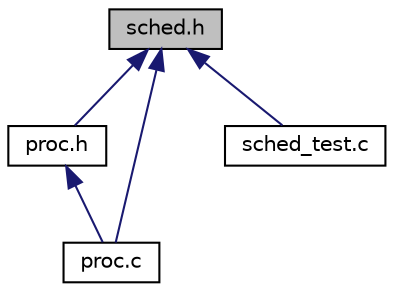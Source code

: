 digraph "sched.h"
{
 // LATEX_PDF_SIZE
  edge [fontname="Helvetica",fontsize="10",labelfontname="Helvetica",labelfontsize="10"];
  node [fontname="Helvetica",fontsize="10",shape=record];
  Node1 [label="sched.h",height=0.2,width=0.4,color="black", fillcolor="grey75", style="filled", fontcolor="black",tooltip="Definitions for new scheduling policies."];
  Node1 -> Node2 [dir="back",color="midnightblue",fontsize="10",style="solid",fontname="Helvetica"];
  Node2 [label="proc.h",height=0.2,width=0.4,color="black", fillcolor="white", style="filled",URL="$proc_8h.html",tooltip="Definitions for cpu and process structs."];
  Node2 -> Node3 [dir="back",color="midnightblue",fontsize="10",style="solid",fontname="Helvetica"];
  Node3 [label="proc.c",height=0.2,width=0.4,color="black", fillcolor="white", style="filled",URL="$proc_8c.html",tooltip="Main system calls defined here."];
  Node1 -> Node3 [dir="back",color="midnightblue",fontsize="10",style="solid",fontname="Helvetica"];
  Node1 -> Node4 [dir="back",color="midnightblue",fontsize="10",style="solid",fontname="Helvetica"];
  Node4 [label="sched_test.c",height=0.2,width=0.4,color="black", fillcolor="white", style="filled",URL="$sched__test_8c.html",tooltip="User program for testing new scheduling functionality."];
}
